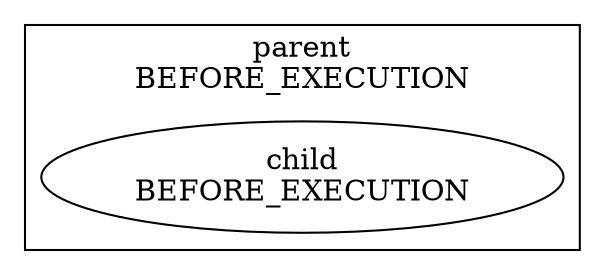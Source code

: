 digraph "subTask" {
graph ["rankdir"="LR","compound"="true"]
subgraph "cluster_parent" {
graph ["rankdir"="LR","label"="parent\nBEFORE_EXECUTION"]
"child" ["label"="child\nBEFORE_EXECUTION"]
}
}